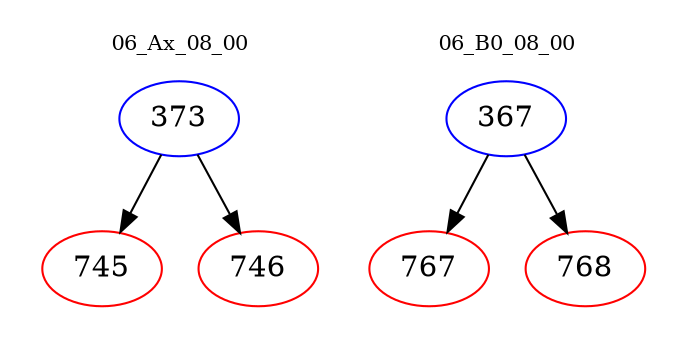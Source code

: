 digraph{
subgraph cluster_0 {
color = white
label = "06_Ax_08_00";
fontsize=10;
T0_373 [label="373", color="blue"]
T0_373 -> T0_745 [color="black"]
T0_745 [label="745", color="red"]
T0_373 -> T0_746 [color="black"]
T0_746 [label="746", color="red"]
}
subgraph cluster_1 {
color = white
label = "06_B0_08_00";
fontsize=10;
T1_367 [label="367", color="blue"]
T1_367 -> T1_767 [color="black"]
T1_767 [label="767", color="red"]
T1_367 -> T1_768 [color="black"]
T1_768 [label="768", color="red"]
}
}
